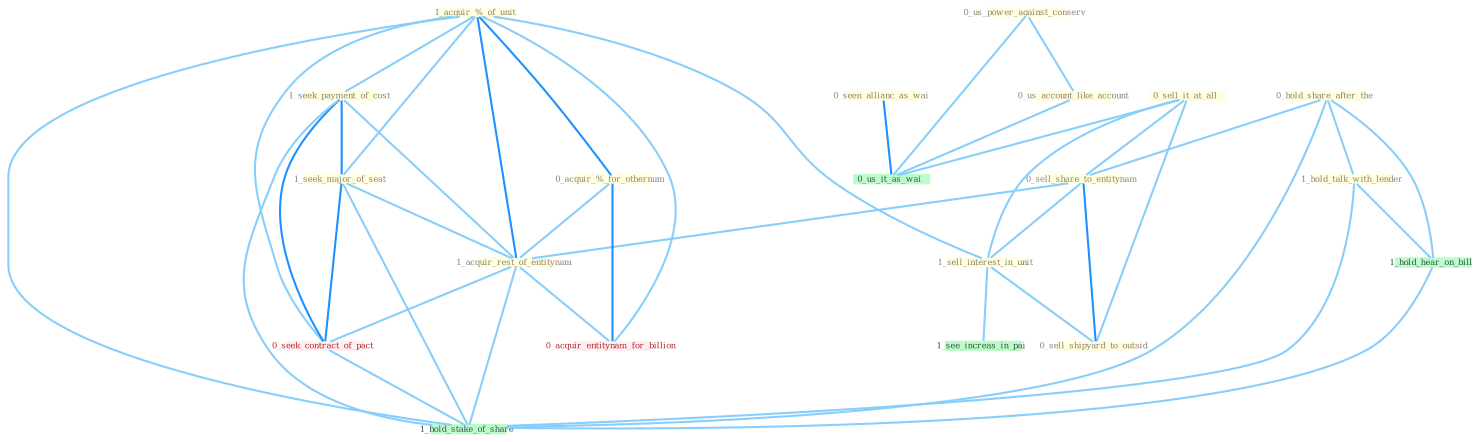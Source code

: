 Graph G{ 
    node
    [shape=polygon,style=filled,width=.5,height=.06,color="#BDFCC9",fixedsize=true,fontsize=4,
    fontcolor="#2f4f4f"];
    {node
    [color="#ffffe0", fontcolor="#8b7d6b"] "0_hold_share_after_the " "1_acquir_%_of_unit " "0_sell_it_at_all " "0_us_power_against_conserv " "0_sell_share_to_entitynam " "0_acquir_%_for_othernum " "1_hold_talk_with_lender " "1_sell_interest_in_unit " "0_sell_shipyard_to_outsid " "1_seek_payment_of_cost " "1_seek_major_of_seat " "0_seen_allianc_as_wai " "1_acquir_rest_of_entitynam " "0_us_account_like_account "}
{node [color="#fff0f5", fontcolor="#b22222"] "0_seek_contract_of_pact " "0_acquir_entitynam_for_billion "}
edge [color="#B0E2FF"];

	"0_hold_share_after_the " -- "0_sell_share_to_entitynam " [w="1", color="#87cefa" ];
	"0_hold_share_after_the " -- "1_hold_talk_with_lender " [w="1", color="#87cefa" ];
	"0_hold_share_after_the " -- "1_hold_hear_on_bill " [w="1", color="#87cefa" ];
	"0_hold_share_after_the " -- "1_hold_stake_of_share " [w="1", color="#87cefa" ];
	"1_acquir_%_of_unit " -- "0_acquir_%_for_othernum " [w="2", color="#1e90ff" , len=0.8];
	"1_acquir_%_of_unit " -- "1_sell_interest_in_unit " [w="1", color="#87cefa" ];
	"1_acquir_%_of_unit " -- "1_seek_payment_of_cost " [w="1", color="#87cefa" ];
	"1_acquir_%_of_unit " -- "1_seek_major_of_seat " [w="1", color="#87cefa" ];
	"1_acquir_%_of_unit " -- "1_acquir_rest_of_entitynam " [w="2", color="#1e90ff" , len=0.8];
	"1_acquir_%_of_unit " -- "0_seek_contract_of_pact " [w="1", color="#87cefa" ];
	"1_acquir_%_of_unit " -- "0_acquir_entitynam_for_billion " [w="1", color="#87cefa" ];
	"1_acquir_%_of_unit " -- "1_hold_stake_of_share " [w="1", color="#87cefa" ];
	"0_sell_it_at_all " -- "0_sell_share_to_entitynam " [w="1", color="#87cefa" ];
	"0_sell_it_at_all " -- "1_sell_interest_in_unit " [w="1", color="#87cefa" ];
	"0_sell_it_at_all " -- "0_sell_shipyard_to_outsid " [w="1", color="#87cefa" ];
	"0_sell_it_at_all " -- "0_us_it_as_wai " [w="1", color="#87cefa" ];
	"0_us_power_against_conserv " -- "0_us_account_like_account " [w="1", color="#87cefa" ];
	"0_us_power_against_conserv " -- "0_us_it_as_wai " [w="1", color="#87cefa" ];
	"0_sell_share_to_entitynam " -- "1_sell_interest_in_unit " [w="1", color="#87cefa" ];
	"0_sell_share_to_entitynam " -- "0_sell_shipyard_to_outsid " [w="2", color="#1e90ff" , len=0.8];
	"0_sell_share_to_entitynam " -- "1_acquir_rest_of_entitynam " [w="1", color="#87cefa" ];
	"0_acquir_%_for_othernum " -- "1_acquir_rest_of_entitynam " [w="1", color="#87cefa" ];
	"0_acquir_%_for_othernum " -- "0_acquir_entitynam_for_billion " [w="2", color="#1e90ff" , len=0.8];
	"1_hold_talk_with_lender " -- "1_hold_hear_on_bill " [w="1", color="#87cefa" ];
	"1_hold_talk_with_lender " -- "1_hold_stake_of_share " [w="1", color="#87cefa" ];
	"1_sell_interest_in_unit " -- "0_sell_shipyard_to_outsid " [w="1", color="#87cefa" ];
	"1_sell_interest_in_unit " -- "1_see_increas_in_pai " [w="1", color="#87cefa" ];
	"1_seek_payment_of_cost " -- "1_seek_major_of_seat " [w="2", color="#1e90ff" , len=0.8];
	"1_seek_payment_of_cost " -- "1_acquir_rest_of_entitynam " [w="1", color="#87cefa" ];
	"1_seek_payment_of_cost " -- "0_seek_contract_of_pact " [w="2", color="#1e90ff" , len=0.8];
	"1_seek_payment_of_cost " -- "1_hold_stake_of_share " [w="1", color="#87cefa" ];
	"1_seek_major_of_seat " -- "1_acquir_rest_of_entitynam " [w="1", color="#87cefa" ];
	"1_seek_major_of_seat " -- "0_seek_contract_of_pact " [w="2", color="#1e90ff" , len=0.8];
	"1_seek_major_of_seat " -- "1_hold_stake_of_share " [w="1", color="#87cefa" ];
	"0_seen_allianc_as_wai " -- "0_us_it_as_wai " [w="2", color="#1e90ff" , len=0.8];
	"1_acquir_rest_of_entitynam " -- "0_seek_contract_of_pact " [w="1", color="#87cefa" ];
	"1_acquir_rest_of_entitynam " -- "0_acquir_entitynam_for_billion " [w="1", color="#87cefa" ];
	"1_acquir_rest_of_entitynam " -- "1_hold_stake_of_share " [w="1", color="#87cefa" ];
	"0_us_account_like_account " -- "0_us_it_as_wai " [w="1", color="#87cefa" ];
	"0_seek_contract_of_pact " -- "1_hold_stake_of_share " [w="1", color="#87cefa" ];
	"1_hold_hear_on_bill " -- "1_hold_stake_of_share " [w="1", color="#87cefa" ];
}